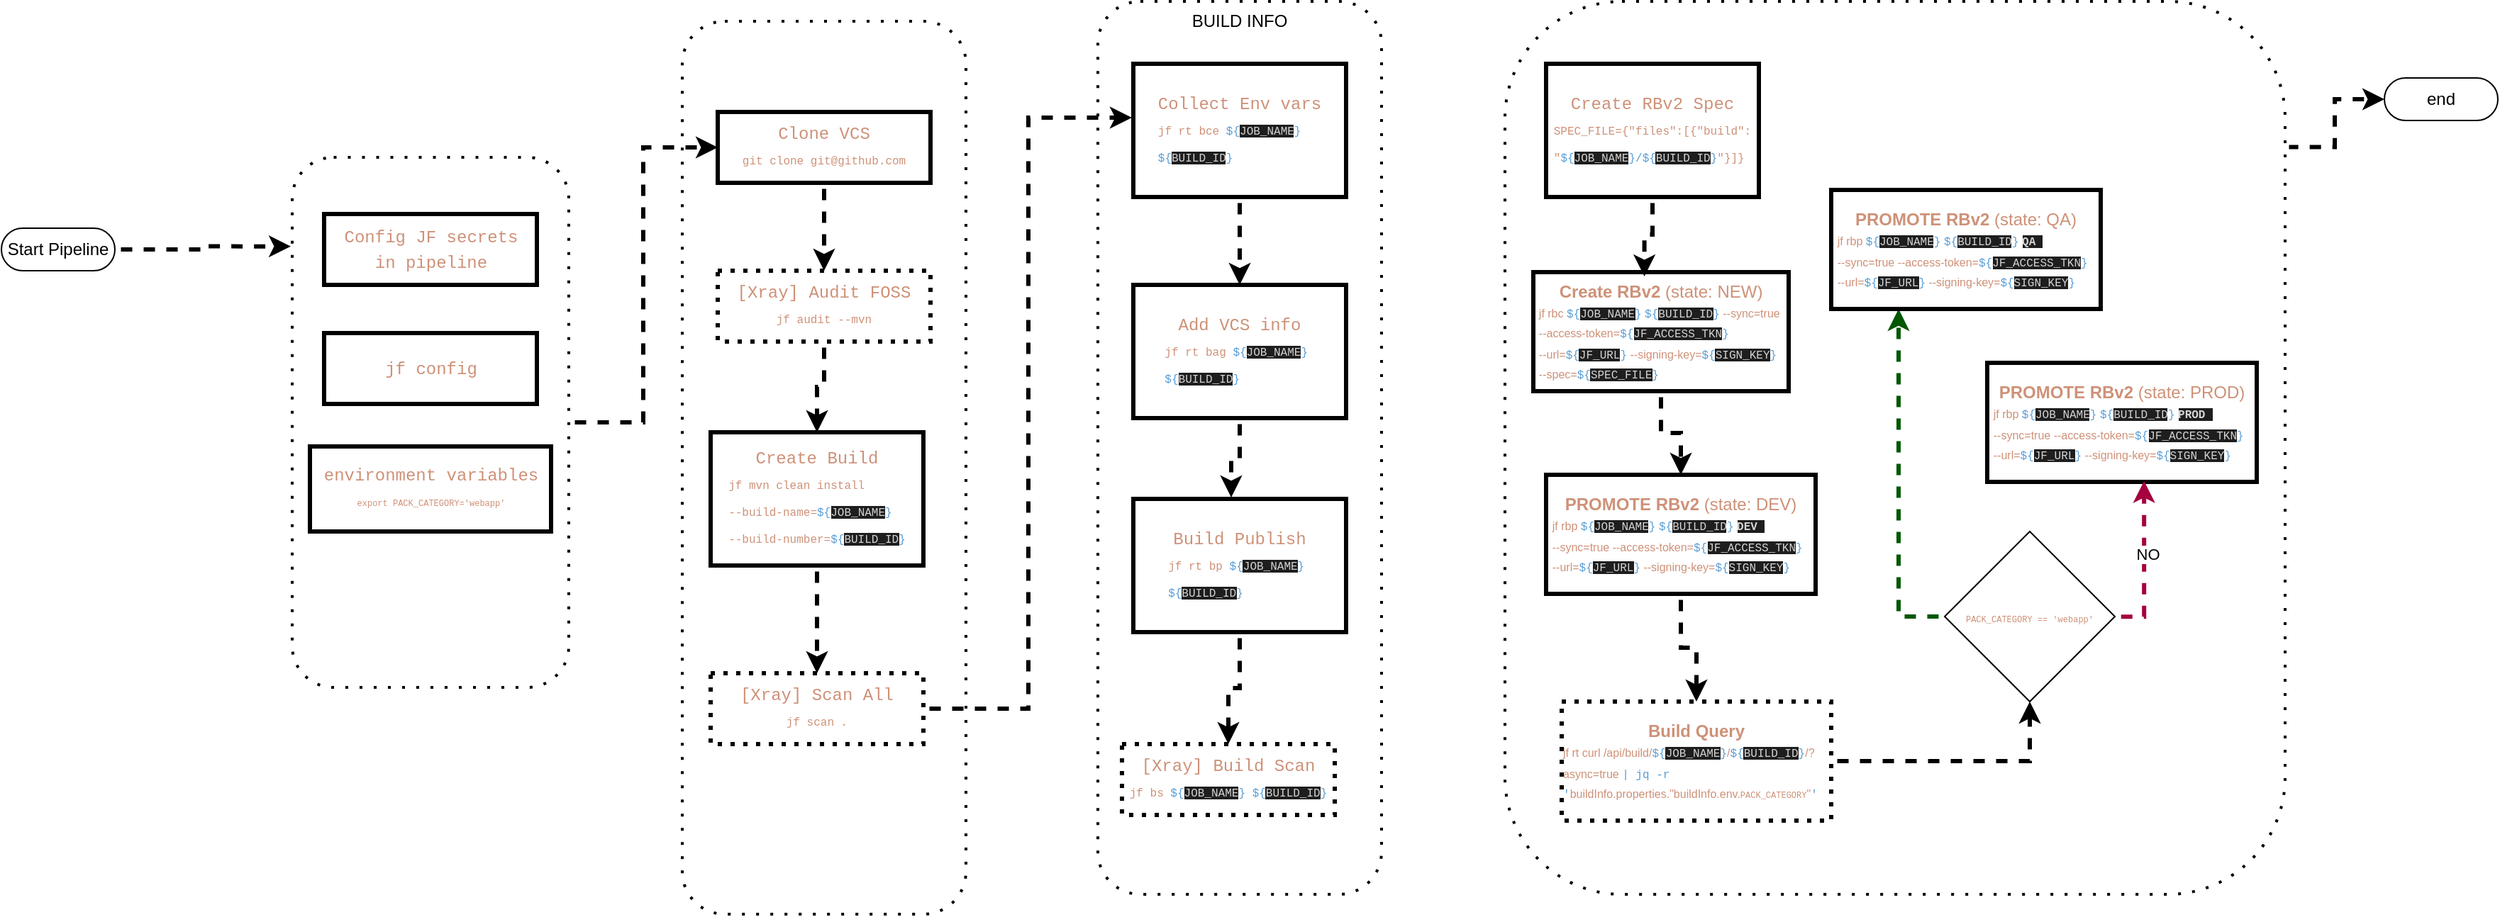 <mxfile version="24.7.8" pages="2">
  <diagram id="Pwir3cQQYKMJ72O6_Z4H" name="Java">
    <mxGraphModel dx="2443" dy="866" grid="1" gridSize="10" guides="1" tooltips="1" connect="1" arrows="1" fold="1" page="1" pageScale="1" pageWidth="850" pageHeight="1100" math="0" shadow="0">
      <root>
        <mxCell id="0" />
        <mxCell id="1" parent="0" />
        <mxCell id="Gz-oRlv-pYvS6Wq2YTIi-8" value="RELEASE BUNDLE v2" style="rounded=1;whiteSpace=wrap;html=1;verticalAlign=top;strokeWidth=2;dashed=1;dashPattern=1 4;fillColor=none;fontColor=#ffffff;strokeColor=default;" parent="1" vertex="1">
          <mxGeometry x="740" y="36" width="550" height="630" as="geometry" />
        </mxCell>
        <mxCell id="bV7citqwVfXgSw5iVeqg-18" style="edgeStyle=orthogonalEdgeStyle;rounded=0;orthogonalLoop=1;jettySize=auto;html=1;entryX=0;entryY=0.5;entryDx=0;entryDy=0;strokeWidth=3;flowAnimation=1;" edge="1" parent="1" source="bV7citqwVfXgSw5iVeqg-5" target="bV7citqwVfXgSw5iVeqg-10">
          <mxGeometry relative="1" as="geometry" />
        </mxCell>
        <mxCell id="bV7citqwVfXgSw5iVeqg-5" value="Pre-Steps" style="rounded=1;whiteSpace=wrap;html=1;verticalAlign=top;strokeWidth=2;dashed=1;dashPattern=1 4;fillColor=none;fontColor=#ffffff;strokeColor=default;" vertex="1" parent="1">
          <mxGeometry x="-115" y="146" width="195" height="374" as="geometry" />
        </mxCell>
        <mxCell id="m4_6NsgPn-UCfy7wOgqw-1" value="PACKAGE" style="rounded=1;whiteSpace=wrap;html=1;verticalAlign=top;strokeWidth=2;dashed=1;dashPattern=1 4;fillColor=none;fontColor=#ffffff;strokeColor=default;" parent="1" vertex="1">
          <mxGeometry x="160" y="50" width="200" height="630" as="geometry" />
        </mxCell>
        <mxCell id="nPkTSzu8djMAMbbeOqSO-1" value="BUILD INFO" style="rounded=1;whiteSpace=wrap;html=1;verticalAlign=top;strokeWidth=2;dashed=1;dashPattern=1 4;" parent="1" vertex="1">
          <mxGeometry x="453" y="36" width="200" height="630" as="geometry" />
        </mxCell>
        <mxCell id="m4_6NsgPn-UCfy7wOgqw-3" value="Start Pipeline" style="html=1;dashed=0;whiteSpace=wrap;shape=mxgraph.dfd.start" parent="1" vertex="1">
          <mxGeometry x="-320" y="196" width="80" height="30" as="geometry" />
        </mxCell>
        <mxCell id="bV7citqwVfXgSw5iVeqg-33" style="edgeStyle=orthogonalEdgeStyle;rounded=0;orthogonalLoop=1;jettySize=auto;html=1;strokeWidth=3;flowAnimation=1;" edge="1" parent="1" source="Gz-oRlv-pYvS6Wq2YTIi-1" target="bV7citqwVfXgSw5iVeqg-29">
          <mxGeometry relative="1" as="geometry" />
        </mxCell>
        <mxCell id="Gz-oRlv-pYvS6Wq2YTIi-1" value="&lt;font color=&quot;#ce9178&quot;&gt;Create RBv2 &lt;span style=&quot;font-weight: normal;&quot;&gt;(state: NEW)&lt;/span&gt;&lt;/font&gt;&lt;div style=&quot;text-align: left;&quot;&gt;&lt;span style=&quot;font-size: 8px; font-weight: 400;&quot;&gt;&lt;font color=&quot;#ce9178&quot;&gt;jf rbc&amp;nbsp;&lt;/font&gt;&lt;/span&gt;&lt;span style=&quot;background-color: initial; font-family: Menlo, Monaco, &amp;quot;Courier New&amp;quot;, monospace; font-weight: 400; white-space: pre; font-size: 8px; color: rgb(86, 156, 214);&quot;&gt;${&lt;/span&gt;&lt;span style=&quot;font-family: Menlo, Monaco, &amp;quot;Courier New&amp;quot;, monospace; font-weight: 400; white-space: pre; font-size: 8px; background-color: rgb(30, 30, 30); color: rgb(212, 212, 212);&quot;&gt;JOB_NAME&lt;/span&gt;&lt;span style=&quot;background-color: initial; font-family: Menlo, Monaco, &amp;quot;Courier New&amp;quot;, monospace; font-weight: 400; white-space: pre; font-size: 8px; color: rgb(86, 156, 214);&quot;&gt;}&lt;/span&gt;&lt;span style=&quot;background-color: initial; font-size: 8px; font-weight: 400;&quot;&gt;&lt;font color=&quot;#ce9178&quot;&gt;&amp;nbsp;&lt;/font&gt;&lt;/span&gt;&lt;span style=&quot;background-color: initial; font-family: Menlo, Monaco, &amp;quot;Courier New&amp;quot;, monospace; font-weight: 400; white-space: pre; font-size: 8px; color: rgb(86, 156, 214);&quot;&gt;${&lt;/span&gt;&lt;span style=&quot;font-family: Menlo, Monaco, &amp;quot;Courier New&amp;quot;, monospace; font-weight: 400; white-space: pre; font-size: 8px; background-color: rgb(30, 30, 30);&quot;&gt;&lt;font color=&quot;#d4d4d4&quot;&gt;BUILD_ID&lt;/font&gt;&lt;/span&gt;&lt;span style=&quot;background-color: initial; font-family: Menlo, Monaco, &amp;quot;Courier New&amp;quot;, monospace; font-weight: 400; white-space: pre; font-size: 8px; color: rgb(86, 156, 214);&quot;&gt;}&lt;/span&gt;&lt;span style=&quot;background-color: initial; font-size: 8px; font-weight: 400;&quot;&gt;&lt;font color=&quot;#ce9178&quot;&gt;&amp;nbsp;&lt;/font&gt;&lt;/span&gt;&lt;span style=&quot;background-color: initial; color: rgb(206, 145, 120); font-size: 8px; font-weight: 400;&quot;&gt;--sync=true&amp;nbsp;&lt;/span&gt;&lt;/div&gt;&lt;div style=&quot;text-align: left;&quot;&gt;&lt;span style=&quot;font-size: 8px; font-weight: 400;&quot;&gt;&lt;font color=&quot;#ce9178&quot;&gt;--access-token=&lt;/font&gt;&lt;/span&gt;&lt;span style=&quot;background-color: initial; font-family: Menlo, Monaco, &amp;quot;Courier New&amp;quot;, monospace; font-weight: 400; white-space: pre; font-size: 8px; color: rgb(86, 156, 214);&quot;&gt;${&lt;/span&gt;&lt;span style=&quot;font-family: Menlo, Monaco, &amp;quot;Courier New&amp;quot;, monospace; font-weight: 400; white-space: pre; font-size: 8px; background-color: rgb(30, 30, 30); color: rgb(212, 212, 212);&quot;&gt;JF_ACCESS_TKN&lt;/span&gt;&lt;span style=&quot;background-color: initial; font-family: Menlo, Monaco, &amp;quot;Courier New&amp;quot;, monospace; font-weight: 400; white-space: pre; font-size: 8px; color: rgb(86, 156, 214);&quot;&gt;} &lt;/span&gt;&lt;/div&gt;&lt;div style=&quot;text-align: left;&quot;&gt;&lt;span style=&quot;font-size: 8px; font-weight: 400;&quot;&gt;&lt;font color=&quot;#ce9178&quot;&gt;--url=&lt;/font&gt;&lt;/span&gt;&lt;span style=&quot;background-color: initial; font-family: Menlo, Monaco, &amp;quot;Courier New&amp;quot;, monospace; font-weight: 400; white-space: pre; font-size: 8px; color: rgb(86, 156, 214);&quot;&gt;${&lt;/span&gt;&lt;span style=&quot;font-family: Menlo, Monaco, &amp;quot;Courier New&amp;quot;, monospace; font-weight: 400; white-space: pre; font-size: 8px; background-color: rgb(30, 30, 30); color: rgb(212, 212, 212);&quot;&gt;JF_URL&lt;/span&gt;&lt;span style=&quot;background-color: initial; font-family: Menlo, Monaco, &amp;quot;Courier New&amp;quot;, monospace; font-weight: 400; white-space: pre; font-size: 8px; color: rgb(86, 156, 214);&quot;&gt;}&lt;/span&gt;&lt;span style=&quot;background-color: initial; font-size: 8px; font-weight: 400;&quot;&gt;&lt;font color=&quot;#ce9178&quot;&gt;&amp;nbsp;--signing-key=&lt;/font&gt;&lt;/span&gt;&lt;span style=&quot;background-color: initial; font-family: Menlo, Monaco, &amp;quot;Courier New&amp;quot;, monospace; font-weight: 400; white-space: pre; font-size: 8px; color: rgb(86, 156, 214);&quot;&gt;${&lt;/span&gt;&lt;span style=&quot;font-family: Menlo, Monaco, &amp;quot;Courier New&amp;quot;, monospace; font-weight: 400; white-space: pre; font-size: 8px; background-color: rgb(30, 30, 30);&quot;&gt;&lt;font color=&quot;#d4d4d4&quot;&gt;SIGN_KEY&lt;/font&gt;&lt;/span&gt;&lt;span style=&quot;background-color: initial; font-family: Menlo, Monaco, &amp;quot;Courier New&amp;quot;, monospace; font-weight: 400; white-space: pre; font-size: 8px; color: rgb(86, 156, 214);&quot;&gt;}&lt;/span&gt;&lt;span style=&quot;background-color: initial; color: rgb(206, 145, 120); font-size: 8px; font-weight: 400;&quot;&gt;&amp;nbsp;&lt;/span&gt;&lt;/div&gt;&lt;div style=&quot;text-align: left;&quot;&gt;&lt;span style=&quot;font-size: 8px; font-weight: 400;&quot;&gt;&lt;font color=&quot;#ce9178&quot;&gt;--spec=&lt;/font&gt;&lt;/span&gt;&lt;span style=&quot;background-color: initial; font-family: Menlo, Monaco, &amp;quot;Courier New&amp;quot;, monospace; font-weight: 400; white-space: pre; font-size: 8px; color: rgb(86, 156, 214);&quot;&gt;${&lt;/span&gt;&lt;span style=&quot;font-family: Menlo, Monaco, &amp;quot;Courier New&amp;quot;, monospace; font-weight: 400; white-space: pre; font-size: 8px; background-color: rgb(30, 30, 30);&quot;&gt;&lt;font color=&quot;#d4d4d4&quot;&gt;SPEC_FILE&lt;/font&gt;&lt;/span&gt;&lt;span style=&quot;background-color: initial; font-family: Menlo, Monaco, &amp;quot;Courier New&amp;quot;, monospace; font-weight: 400; white-space: pre; font-size: 8px; color: rgb(86, 156, 214);&quot;&gt;}&lt;/span&gt;&lt;/div&gt;" style="whiteSpace=wrap;html=1;dashed=0;fontStyle=1;strokeWidth=3;" parent="1" vertex="1">
          <mxGeometry x="760" y="227" width="180" height="84" as="geometry" />
        </mxCell>
        <mxCell id="bV7citqwVfXgSw5iVeqg-3" value="&lt;div style=&quot;color: rgb(212, 212, 212); font-family: Menlo, Monaco, &amp;quot;Courier New&amp;quot;, monospace; line-height: 18px; white-space: pre;&quot;&gt;&lt;span style=&quot;color: #ce9178;&quot;&gt;jf config&lt;/span&gt;&lt;/div&gt;" style="whiteSpace=wrap;html=1;dashed=0;strokeWidth=3;fillColor=none;labelBackgroundColor=none;" vertex="1" parent="1">
          <mxGeometry x="-92.5" y="270" width="150" height="50" as="geometry" />
        </mxCell>
        <mxCell id="bV7citqwVfXgSw5iVeqg-6" value="&lt;div style=&quot;font-family: Menlo, Monaco, &amp;quot;Courier New&amp;quot;, monospace; line-height: 18px; white-space: pre;&quot;&gt;&lt;font color=&quot;#ce9178&quot;&gt;environment variables&lt;/font&gt;&lt;/div&gt;&lt;div style=&quot;font-family: Menlo, Monaco, &amp;quot;Courier New&amp;quot;, monospace; line-height: 18px; white-space: pre;&quot;&gt;&lt;font style=&quot;font-size: 6px;&quot; color=&quot;#ce9178&quot;&gt;export PACK_CATEGORY=&#39;webapp&#39;&lt;/font&gt;&lt;/div&gt;" style="whiteSpace=wrap;html=1;dashed=0;strokeWidth=3;fillColor=none;labelBackgroundColor=none;" vertex="1" parent="1">
          <mxGeometry x="-102.5" y="350" width="170" height="60" as="geometry" />
        </mxCell>
        <mxCell id="bV7citqwVfXgSw5iVeqg-7" style="edgeStyle=orthogonalEdgeStyle;rounded=0;orthogonalLoop=1;jettySize=auto;html=1;entryX=-0.005;entryY=0.168;entryDx=0;entryDy=0;entryPerimeter=0;strokeWidth=3;flowAnimation=1;" edge="1" parent="1" source="m4_6NsgPn-UCfy7wOgqw-3" target="bV7citqwVfXgSw5iVeqg-5">
          <mxGeometry relative="1" as="geometry" />
        </mxCell>
        <mxCell id="bV7citqwVfXgSw5iVeqg-13" style="edgeStyle=orthogonalEdgeStyle;rounded=0;orthogonalLoop=1;jettySize=auto;html=1;entryX=0.5;entryY=0;entryDx=0;entryDy=0;strokeWidth=3;flowAnimation=1;" edge="1" parent="1" source="bV7citqwVfXgSw5iVeqg-10" target="bV7citqwVfXgSw5iVeqg-12">
          <mxGeometry relative="1" as="geometry" />
        </mxCell>
        <mxCell id="bV7citqwVfXgSw5iVeqg-10" value="&lt;div style=&quot;font-family: Menlo, Monaco, &amp;quot;Courier New&amp;quot;, monospace; line-height: 18px; white-space: pre;&quot;&gt;&lt;font color=&quot;#ce9178&quot;&gt;Clone VCS&lt;/font&gt;&lt;/div&gt;&lt;div style=&quot;font-family: Menlo, Monaco, &amp;quot;Courier New&amp;quot;, monospace; line-height: 18px; white-space: pre;&quot;&gt;&lt;font style=&quot;font-size: 8px;&quot; color=&quot;#ce9178&quot;&gt;git clone git@github.com&lt;/font&gt;&lt;/div&gt;" style="whiteSpace=wrap;html=1;dashed=0;strokeWidth=3;fillColor=none;labelBackgroundColor=none;" vertex="1" parent="1">
          <mxGeometry x="185" y="114" width="150" height="50" as="geometry" />
        </mxCell>
        <mxCell id="bV7citqwVfXgSw5iVeqg-11" value="&lt;div style=&quot;font-family: Menlo, Monaco, &amp;quot;Courier New&amp;quot;, monospace; line-height: 18px; white-space: pre;&quot;&gt;&lt;font color=&quot;#ce9178&quot;&gt;Config JF secrets&lt;/font&gt;&lt;/div&gt;&lt;div style=&quot;font-family: Menlo, Monaco, &amp;quot;Courier New&amp;quot;, monospace; line-height: 18px; white-space: pre;&quot;&gt;&lt;font color=&quot;#ce9178&quot;&gt;in pipeline&lt;/font&gt;&lt;/div&gt;" style="whiteSpace=wrap;html=1;dashed=0;strokeWidth=3;fillColor=none;labelBackgroundColor=none;" vertex="1" parent="1">
          <mxGeometry x="-92.5" y="186" width="150" height="50" as="geometry" />
        </mxCell>
        <mxCell id="bV7citqwVfXgSw5iVeqg-15" style="edgeStyle=orthogonalEdgeStyle;rounded=0;orthogonalLoop=1;jettySize=auto;html=1;entryX=0.5;entryY=0;entryDx=0;entryDy=0;strokeWidth=3;flowAnimation=1;" edge="1" parent="1" source="bV7citqwVfXgSw5iVeqg-12" target="bV7citqwVfXgSw5iVeqg-14">
          <mxGeometry relative="1" as="geometry" />
        </mxCell>
        <mxCell id="bV7citqwVfXgSw5iVeqg-12" value="&lt;div style=&quot;font-family: Menlo, Monaco, &amp;quot;Courier New&amp;quot;, monospace; line-height: 18px; white-space: pre;&quot;&gt;&lt;font color=&quot;#ce9178&quot;&gt;[Xray] Audit FOSS&lt;/font&gt;&lt;/div&gt;&lt;div style=&quot;font-family: Menlo, Monaco, &amp;quot;Courier New&amp;quot;, monospace; line-height: 18px; white-space: pre;&quot;&gt;&lt;font color=&quot;#ce9178&quot;&gt;&lt;span style=&quot;font-size: 8px;&quot;&gt;jf audit --mvn&lt;/span&gt;&lt;/font&gt;&lt;/div&gt;" style="whiteSpace=wrap;html=1;dashed=1;strokeWidth=3;fillColor=none;labelBackgroundColor=none;dashPattern=1 2;" vertex="1" parent="1">
          <mxGeometry x="185" y="226" width="150" height="50" as="geometry" />
        </mxCell>
        <mxCell id="bV7citqwVfXgSw5iVeqg-17" style="edgeStyle=orthogonalEdgeStyle;rounded=0;orthogonalLoop=1;jettySize=auto;html=1;entryX=0.5;entryY=0;entryDx=0;entryDy=0;strokeWidth=3;flowAnimation=1;" edge="1" parent="1" source="bV7citqwVfXgSw5iVeqg-14" target="bV7citqwVfXgSw5iVeqg-16">
          <mxGeometry relative="1" as="geometry" />
        </mxCell>
        <mxCell id="bV7citqwVfXgSw5iVeqg-14" value="&lt;div style=&quot;font-family: Menlo, Monaco, &amp;quot;Courier New&amp;quot;, monospace; line-height: 18px; white-space: pre;&quot;&gt;&lt;font color=&quot;#ce9178&quot;&gt;Create Build&lt;/font&gt;&lt;/div&gt;&lt;div style=&quot;text-align: left; font-family: Menlo, Monaco, &amp;quot;Courier New&amp;quot;, monospace; line-height: 18px; white-space: pre;&quot;&gt;&lt;font style=&quot;font-size: 8px;&quot;&gt;&lt;span style=&quot;color: rgb(206, 145, 120);&quot;&gt;jf mvn clean install &lt;/span&gt;&lt;/font&gt;&lt;/div&gt;&lt;div style=&quot;text-align: left; font-family: Menlo, Monaco, &amp;quot;Courier New&amp;quot;, monospace; line-height: 18px; white-space: pre;&quot;&gt;&lt;font style=&quot;font-size: 8px;&quot;&gt;&lt;span style=&quot;color: rgb(206, 145, 120);&quot;&gt;--build-name=&lt;/span&gt;&lt;span style=&quot;color: rgb(86, 156, 214);&quot;&gt;${&lt;/span&gt;&lt;span style=&quot;background-color: rgb(30, 30, 30); color: rgb(212, 212, 212);&quot;&gt;JOB_NAME&lt;/span&gt;&lt;span style=&quot;color: rgb(86, 156, 214);&quot;&gt;}&lt;/span&gt;&lt;span style=&quot;color: rgb(206, 145, 120);&quot;&gt; &lt;/span&gt;&lt;/font&gt;&lt;/div&gt;&lt;div style=&quot;text-align: left; font-family: Menlo, Monaco, &amp;quot;Courier New&amp;quot;, monospace; line-height: 18px; white-space: pre;&quot;&gt;&lt;font style=&quot;font-size: 8px;&quot;&gt;&lt;span style=&quot;color: rgb(206, 145, 120);&quot;&gt;--build-number=&lt;/span&gt;&lt;span style=&quot;color: rgb(86, 156, 214);&quot;&gt;${&lt;/span&gt;&lt;span style=&quot;background-color: rgb(30, 30, 30); color: rgb(212, 212, 212);&quot;&gt;BUILD_ID&lt;/span&gt;&lt;span style=&quot;color: rgb(86, 156, 214);&quot;&gt;}&lt;/span&gt;&lt;/font&gt;&lt;/div&gt;" style="whiteSpace=wrap;html=1;dashed=0;strokeWidth=3;fillColor=none;labelBackgroundColor=none;" vertex="1" parent="1">
          <mxGeometry x="180" y="340" width="150" height="94" as="geometry" />
        </mxCell>
        <mxCell id="bV7citqwVfXgSw5iVeqg-16" value="&lt;div style=&quot;font-family: Menlo, Monaco, &amp;quot;Courier New&amp;quot;, monospace; line-height: 18px; white-space: pre;&quot;&gt;&lt;font color=&quot;#ce9178&quot;&gt;[Xray] Scan All&lt;/font&gt;&lt;/div&gt;&lt;div style=&quot;font-family: Menlo, Monaco, &amp;quot;Courier New&amp;quot;, monospace; line-height: 18px; white-space: pre;&quot;&gt;&lt;font color=&quot;#ce9178&quot;&gt;&lt;span style=&quot;font-size: 8px;&quot;&gt;jf scan .&lt;/span&gt;&lt;/font&gt;&lt;/div&gt;" style="whiteSpace=wrap;html=1;dashed=1;strokeWidth=3;fillColor=none;labelBackgroundColor=none;dashPattern=1 2;" vertex="1" parent="1">
          <mxGeometry x="180" y="510" width="150" height="50" as="geometry" />
        </mxCell>
        <mxCell id="bV7citqwVfXgSw5iVeqg-24" style="edgeStyle=orthogonalEdgeStyle;rounded=0;orthogonalLoop=1;jettySize=auto;html=1;entryX=0.5;entryY=0;entryDx=0;entryDy=0;strokeWidth=3;flowAnimation=1;" edge="1" parent="1" source="bV7citqwVfXgSw5iVeqg-19" target="bV7citqwVfXgSw5iVeqg-20">
          <mxGeometry relative="1" as="geometry" />
        </mxCell>
        <mxCell id="bV7citqwVfXgSw5iVeqg-19" value="&lt;div style=&quot;font-family: Menlo, Monaco, &amp;quot;Courier New&amp;quot;, monospace; line-height: 18px; white-space: pre;&quot;&gt;&lt;font color=&quot;#ce9178&quot;&gt;Collect Env vars&lt;/font&gt;&lt;/div&gt;&lt;div style=&quot;text-align: left; font-family: Menlo, Monaco, &amp;quot;Courier New&amp;quot;, monospace; line-height: 18px; white-space: pre;&quot;&gt;&lt;font style=&quot;font-size: 8px;&quot;&gt;&lt;span style=&quot;color: rgb(206, 145, 120);&quot;&gt;jf rt bce &lt;/span&gt;&lt;/font&gt;&lt;span style=&quot;font-size: 8px; background-color: initial; color: rgb(86, 156, 214);&quot;&gt;${&lt;/span&gt;&lt;span style=&quot;font-size: 8px; background-color: rgb(30, 30, 30); color: rgb(212, 212, 212);&quot;&gt;JOB_NAME&lt;/span&gt;&lt;span style=&quot;font-size: 8px; background-color: initial; color: rgb(86, 156, 214);&quot;&gt;}&lt;/span&gt;&lt;span style=&quot;font-size: 8px; background-color: initial; color: rgb(206, 145, 120);&quot;&gt; &lt;/span&gt;&lt;/div&gt;&lt;div style=&quot;text-align: left; font-family: Menlo, Monaco, &amp;quot;Courier New&amp;quot;, monospace; line-height: 18px; white-space: pre;&quot;&gt;&lt;font style=&quot;font-size: 8px;&quot;&gt;&lt;span style=&quot;color: rgb(86, 156, 214);&quot;&gt;${&lt;/span&gt;&lt;span style=&quot;background-color: rgb(30, 30, 30); color: rgb(212, 212, 212);&quot;&gt;BUILD_ID&lt;/span&gt;&lt;span style=&quot;color: rgb(86, 156, 214);&quot;&gt;}&lt;/span&gt;&lt;/font&gt;&lt;/div&gt;" style="whiteSpace=wrap;html=1;dashed=0;strokeWidth=3;fillColor=none;labelBackgroundColor=none;" vertex="1" parent="1">
          <mxGeometry x="478" y="80" width="150" height="94" as="geometry" />
        </mxCell>
        <mxCell id="bV7citqwVfXgSw5iVeqg-20" value="&lt;div style=&quot;font-family: Menlo, Monaco, &amp;quot;Courier New&amp;quot;, monospace; line-height: 18px; white-space: pre;&quot;&gt;&lt;font color=&quot;#ce9178&quot;&gt;Add VCS info&lt;/font&gt;&lt;/div&gt;&lt;div style=&quot;text-align: left; font-family: Menlo, Monaco, &amp;quot;Courier New&amp;quot;, monospace; line-height: 18px; white-space: pre;&quot;&gt;&lt;font style=&quot;font-size: 8px;&quot;&gt;&lt;span style=&quot;color: rgb(206, 145, 120);&quot;&gt;jf rt bag &lt;/span&gt;&lt;/font&gt;&lt;span style=&quot;font-size: 8px; background-color: initial; color: rgb(86, 156, 214);&quot;&gt;${&lt;/span&gt;&lt;span style=&quot;font-size: 8px; background-color: rgb(30, 30, 30); color: rgb(212, 212, 212);&quot;&gt;JOB_NAME&lt;/span&gt;&lt;span style=&quot;font-size: 8px; background-color: initial; color: rgb(86, 156, 214);&quot;&gt;}&lt;/span&gt;&lt;span style=&quot;font-size: 8px; background-color: initial; color: rgb(206, 145, 120);&quot;&gt; &lt;/span&gt;&lt;/div&gt;&lt;div style=&quot;text-align: left; font-family: Menlo, Monaco, &amp;quot;Courier New&amp;quot;, monospace; line-height: 18px; white-space: pre;&quot;&gt;&lt;font style=&quot;font-size: 8px;&quot;&gt;&lt;span style=&quot;color: rgb(86, 156, 214);&quot;&gt;${&lt;/span&gt;&lt;span style=&quot;background-color: rgb(30, 30, 30); color: rgb(212, 212, 212);&quot;&gt;BUILD_ID&lt;/span&gt;&lt;span style=&quot;color: rgb(86, 156, 214);&quot;&gt;}&lt;/span&gt;&lt;/font&gt;&lt;/div&gt;" style="whiteSpace=wrap;html=1;dashed=0;strokeWidth=3;fillColor=none;labelBackgroundColor=none;" vertex="1" parent="1">
          <mxGeometry x="478" y="236" width="150" height="94" as="geometry" />
        </mxCell>
        <mxCell id="bV7citqwVfXgSw5iVeqg-26" style="edgeStyle=orthogonalEdgeStyle;rounded=0;orthogonalLoop=1;jettySize=auto;html=1;entryX=0.5;entryY=0;entryDx=0;entryDy=0;strokeWidth=3;flowAnimation=1;" edge="1" parent="1" source="bV7citqwVfXgSw5iVeqg-21" target="bV7citqwVfXgSw5iVeqg-22">
          <mxGeometry relative="1" as="geometry" />
        </mxCell>
        <mxCell id="bV7citqwVfXgSw5iVeqg-21" value="&lt;div style=&quot;font-family: Menlo, Monaco, &amp;quot;Courier New&amp;quot;, monospace; line-height: 18px; white-space: pre;&quot;&gt;&lt;font color=&quot;#ce9178&quot;&gt;Build Publish&lt;/font&gt;&lt;/div&gt;&lt;div style=&quot;text-align: left; font-family: Menlo, Monaco, &amp;quot;Courier New&amp;quot;, monospace; line-height: 18px; white-space: pre;&quot;&gt;&lt;font style=&quot;font-size: 8px;&quot;&gt;&lt;span style=&quot;color: rgb(206, 145, 120);&quot;&gt;jf rt bp &lt;/span&gt;&lt;/font&gt;&lt;span style=&quot;font-size: 8px; background-color: initial; color: rgb(86, 156, 214);&quot;&gt;${&lt;/span&gt;&lt;span style=&quot;font-size: 8px; background-color: rgb(30, 30, 30); color: rgb(212, 212, 212);&quot;&gt;JOB_NAME&lt;/span&gt;&lt;span style=&quot;font-size: 8px; background-color: initial; color: rgb(86, 156, 214);&quot;&gt;}&lt;/span&gt;&lt;span style=&quot;font-size: 8px; background-color: initial;&quot;&gt;&lt;font color=&quot;#ce9178&quot;&gt; &lt;/font&gt;&lt;/span&gt;&lt;/div&gt;&lt;div style=&quot;text-align: left; font-family: Menlo, Monaco, &amp;quot;Courier New&amp;quot;, monospace; line-height: 18px; white-space: pre;&quot;&gt;&lt;span style=&quot;font-size: 8px; background-color: initial; color: rgb(86, 156, 214);&quot;&gt;${&lt;/span&gt;&lt;span style=&quot;font-size: 8px; background-color: rgb(30, 30, 30); color: rgb(212, 212, 212);&quot;&gt;BUILD_ID&lt;/span&gt;&lt;span style=&quot;font-size: 8px; background-color: initial; color: rgb(86, 156, 214);&quot;&gt;}&lt;/span&gt;&lt;/div&gt;" style="whiteSpace=wrap;html=1;dashed=0;strokeWidth=3;fillColor=none;labelBackgroundColor=none;" vertex="1" parent="1">
          <mxGeometry x="478" y="387" width="150" height="94" as="geometry" />
        </mxCell>
        <mxCell id="bV7citqwVfXgSw5iVeqg-22" value="&lt;div style=&quot;font-family: Menlo, Monaco, &amp;quot;Courier New&amp;quot;, monospace; line-height: 18px; white-space: pre;&quot;&gt;&lt;font color=&quot;#ce9178&quot;&gt;[Xray] Build Scan&lt;/font&gt;&lt;/div&gt;&lt;div style=&quot;font-family: Menlo, Monaco, &amp;quot;Courier New&amp;quot;, monospace; line-height: 18px; white-space: pre;&quot;&gt;&lt;div style=&quot;text-align: left; line-height: 18px;&quot;&gt;&lt;font style=&quot;font-size: 8px;&quot;&gt;&lt;span style=&quot;color: rgb(206, 145, 120);&quot;&gt;jf bs &lt;/span&gt;&lt;/font&gt;&lt;span style=&quot;font-size: 8px; background-color: initial; color: rgb(86, 156, 214);&quot;&gt;${&lt;/span&gt;&lt;span style=&quot;font-size: 8px; background-color: rgb(30, 30, 30); color: rgb(212, 212, 212);&quot;&gt;JOB_NAME&lt;/span&gt;&lt;span style=&quot;font-size: 8px; background-color: initial; color: rgb(86, 156, 214);&quot;&gt;}&lt;/span&gt;&lt;span style=&quot;font-size: 8px; background-color: initial;&quot;&gt;&lt;font color=&quot;#ce9178&quot;&gt; &lt;/font&gt;&lt;/span&gt;&lt;span style=&quot;font-size: 8px; background-color: initial; color: rgb(86, 156, 214);&quot;&gt;${&lt;/span&gt;&lt;span style=&quot;font-size: 8px; background-color: rgb(30, 30, 30); color: rgb(212, 212, 212);&quot;&gt;BUILD_ID&lt;/span&gt;&lt;span style=&quot;font-size: 8px; background-color: initial; color: rgb(86, 156, 214);&quot;&gt;}&lt;/span&gt;&lt;/div&gt;&lt;/div&gt;" style="whiteSpace=wrap;html=1;dashed=1;strokeWidth=3;fillColor=none;labelBackgroundColor=none;dashPattern=1 2;" vertex="1" parent="1">
          <mxGeometry x="470" y="560" width="150" height="50" as="geometry" />
        </mxCell>
        <mxCell id="bV7citqwVfXgSw5iVeqg-23" style="edgeStyle=orthogonalEdgeStyle;rounded=0;orthogonalLoop=1;jettySize=auto;html=1;entryX=-0.007;entryY=0.404;entryDx=0;entryDy=0;entryPerimeter=0;strokeWidth=3;flowAnimation=1;" edge="1" parent="1" source="bV7citqwVfXgSw5iVeqg-16" target="bV7citqwVfXgSw5iVeqg-19">
          <mxGeometry relative="1" as="geometry" />
        </mxCell>
        <mxCell id="bV7citqwVfXgSw5iVeqg-25" style="edgeStyle=orthogonalEdgeStyle;rounded=0;orthogonalLoop=1;jettySize=auto;html=1;entryX=0.46;entryY=-0.011;entryDx=0;entryDy=0;entryPerimeter=0;strokeWidth=3;flowAnimation=1;" edge="1" parent="1" source="bV7citqwVfXgSw5iVeqg-20" target="bV7citqwVfXgSw5iVeqg-21">
          <mxGeometry relative="1" as="geometry" />
        </mxCell>
        <mxCell id="bV7citqwVfXgSw5iVeqg-27" value="&lt;div style=&quot;font-family: Menlo, Monaco, &amp;quot;Courier New&amp;quot;, monospace; line-height: 18px; white-space: pre;&quot;&gt;&lt;font color=&quot;#ce9178&quot;&gt;Create RBv2 Spec&lt;/font&gt;&lt;/div&gt;&lt;div style=&quot;text-align: left; font-family: Menlo, Monaco, &amp;quot;Courier New&amp;quot;, monospace; line-height: 18px; white-space: pre;&quot;&gt;&lt;font style=&quot;font-size: 8px;&quot;&gt;&lt;span style=&quot;color: rgb(206, 145, 120);&quot;&gt;SPEC_FILE={&quot;files&quot;:[{&quot;build&quot;:&lt;/span&gt;&lt;/font&gt;&lt;/div&gt;&lt;div style=&quot;text-align: left; font-family: Menlo, Monaco, &amp;quot;Courier New&amp;quot;, monospace; line-height: 18px; white-space: pre;&quot;&gt;&lt;font style=&quot;font-size: 8px;&quot;&gt;&lt;span style=&quot;color: rgb(206, 145, 120);&quot;&gt;&quot;&lt;/span&gt;&lt;/font&gt;&lt;span style=&quot;background-color: initial; font-size: 8px; color: rgb(86, 156, 214);&quot;&gt;${&lt;/span&gt;&lt;span style=&quot;font-size: 8px; background-color: rgb(30, 30, 30); color: rgb(212, 212, 212);&quot;&gt;JOB_NAME&lt;/span&gt;&lt;span style=&quot;background-color: initial; font-size: 8px; color: rgb(86, 156, 214);&quot;&gt;}/&lt;/span&gt;&lt;span style=&quot;background-color: initial; font-size: 8px; color: rgb(86, 156, 214);&quot;&gt;${&lt;/span&gt;&lt;span style=&quot;font-size: 8px; background-color: rgb(30, 30, 30); color: rgb(212, 212, 212);&quot;&gt;BUILD_ID&lt;/span&gt;&lt;span style=&quot;background-color: initial; font-size: 8px; color: rgb(86, 156, 214);&quot;&gt;}&lt;/span&gt;&lt;font style=&quot;background-color: initial; font-size: 8px;&quot;&gt;&lt;span style=&quot;color: rgb(206, 145, 120);&quot;&gt;&quot;}]}&lt;/span&gt;&lt;/font&gt;&lt;/div&gt;" style="whiteSpace=wrap;html=1;dashed=0;strokeWidth=3;fillColor=none;labelBackgroundColor=none;" vertex="1" parent="1">
          <mxGeometry x="769" y="80" width="150" height="94" as="geometry" />
        </mxCell>
        <mxCell id="bV7citqwVfXgSw5iVeqg-34" style="edgeStyle=orthogonalEdgeStyle;rounded=0;orthogonalLoop=1;jettySize=auto;html=1;flowAnimation=1;strokeWidth=3;" edge="1" parent="1" source="bV7citqwVfXgSw5iVeqg-29" target="bV7citqwVfXgSw5iVeqg-31">
          <mxGeometry relative="1" as="geometry" />
        </mxCell>
        <mxCell id="bV7citqwVfXgSw5iVeqg-29" value="&lt;font color=&quot;#ce9178&quot;&gt;PROMOTE RBv2 &lt;span style=&quot;font-weight: normal;&quot;&gt;(state: DEV)&lt;/span&gt;&lt;/font&gt;&lt;div style=&quot;text-align: left;&quot;&gt;&lt;span style=&quot;font-size: 8px; font-weight: 400;&quot;&gt;&lt;font color=&quot;#ce9178&quot;&gt;jf rbp&amp;nbsp;&lt;/font&gt;&lt;/span&gt;&lt;span style=&quot;background-color: initial; font-family: Menlo, Monaco, &amp;quot;Courier New&amp;quot;, monospace; font-weight: 400; white-space: pre; font-size: 8px; color: rgb(86, 156, 214);&quot;&gt;${&lt;/span&gt;&lt;span style=&quot;font-family: Menlo, Monaco, &amp;quot;Courier New&amp;quot;, monospace; font-weight: 400; white-space: pre; font-size: 8px; background-color: rgb(30, 30, 30); color: rgb(212, 212, 212);&quot;&gt;JOB_NAME&lt;/span&gt;&lt;span style=&quot;background-color: initial; font-family: Menlo, Monaco, &amp;quot;Courier New&amp;quot;, monospace; font-weight: 400; white-space: pre; font-size: 8px; color: rgb(86, 156, 214);&quot;&gt;}&lt;/span&gt;&lt;span style=&quot;background-color: initial; font-size: 8px; font-weight: 400;&quot;&gt;&lt;font color=&quot;#ce9178&quot;&gt;&amp;nbsp;&lt;/font&gt;&lt;/span&gt;&lt;span style=&quot;background-color: initial; font-family: Menlo, Monaco, &amp;quot;Courier New&amp;quot;, monospace; font-weight: 400; white-space: pre; font-size: 8px; color: rgb(86, 156, 214);&quot;&gt;${&lt;/span&gt;&lt;span style=&quot;font-family: Menlo, Monaco, &amp;quot;Courier New&amp;quot;, monospace; font-weight: 400; white-space: pre; font-size: 8px; background-color: rgb(30, 30, 30);&quot;&gt;&lt;font color=&quot;#d4d4d4&quot;&gt;BUILD_ID&lt;/font&gt;&lt;/span&gt;&lt;span style=&quot;background-color: initial; font-family: Menlo, Monaco, &amp;quot;Courier New&amp;quot;, monospace; font-weight: 400; white-space: pre; font-size: 8px; color: rgb(86, 156, 214);&quot;&gt;}&lt;/span&gt;&lt;span style=&quot;background-color: initial; font-size: 8px; font-weight: 400;&quot;&gt;&lt;font color=&quot;#ce9178&quot;&gt;&amp;nbsp;&lt;/font&gt;&lt;/span&gt;&lt;span style=&quot;background-color: rgb(30, 30, 30); color: rgb(212, 212, 212); font-family: Menlo, Monaco, &amp;quot;Courier New&amp;quot;, monospace; font-size: 8px; white-space: pre;&quot;&gt;DEV&lt;/span&gt;&lt;span style=&quot;background-color: rgb(30, 30, 30); color: rgb(212, 212, 212); font-family: Menlo, Monaco, &amp;quot;Courier New&amp;quot;, monospace; font-size: 8px; font-weight: 400; white-space: pre;&quot;&gt; &lt;/span&gt;&lt;/div&gt;&lt;div style=&quot;text-align: left;&quot;&gt;&lt;span style=&quot;background-color: initial; color: rgb(206, 145, 120); font-size: 8px; font-weight: 400;&quot;&gt;--sync=true&amp;nbsp;&lt;/span&gt;&lt;span style=&quot;background-color: initial; font-size: 8px; font-weight: 400;&quot;&gt;&lt;font color=&quot;#ce9178&quot;&gt;--access-token=&lt;/font&gt;&lt;/span&gt;&lt;span style=&quot;background-color: initial; font-family: Menlo, Monaco, &amp;quot;Courier New&amp;quot;, monospace; font-weight: 400; white-space: pre; font-size: 8px; color: rgb(86, 156, 214);&quot;&gt;${&lt;/span&gt;&lt;span style=&quot;font-family: Menlo, Monaco, &amp;quot;Courier New&amp;quot;, monospace; font-weight: 400; white-space: pre; font-size: 8px; background-color: rgb(30, 30, 30); color: rgb(212, 212, 212);&quot;&gt;JF_ACCESS_TKN&lt;/span&gt;&lt;span style=&quot;background-color: initial; font-family: Menlo, Monaco, &amp;quot;Courier New&amp;quot;, monospace; font-weight: 400; white-space: pre; font-size: 8px; color: rgb(86, 156, 214);&quot;&gt;} &lt;/span&gt;&lt;/div&gt;&lt;div style=&quot;text-align: left;&quot;&gt;&lt;span style=&quot;font-size: 8px; font-weight: 400;&quot;&gt;&lt;font color=&quot;#ce9178&quot;&gt;--url=&lt;/font&gt;&lt;/span&gt;&lt;span style=&quot;background-color: initial; font-family: Menlo, Monaco, &amp;quot;Courier New&amp;quot;, monospace; font-weight: 400; white-space: pre; font-size: 8px; color: rgb(86, 156, 214);&quot;&gt;${&lt;/span&gt;&lt;span style=&quot;font-family: Menlo, Monaco, &amp;quot;Courier New&amp;quot;, monospace; font-weight: 400; white-space: pre; font-size: 8px; background-color: rgb(30, 30, 30); color: rgb(212, 212, 212);&quot;&gt;JF_URL&lt;/span&gt;&lt;span style=&quot;background-color: initial; font-family: Menlo, Monaco, &amp;quot;Courier New&amp;quot;, monospace; font-weight: 400; white-space: pre; font-size: 8px; color: rgb(86, 156, 214);&quot;&gt;}&lt;/span&gt;&lt;span style=&quot;background-color: initial; font-size: 8px; font-weight: 400;&quot;&gt;&lt;font color=&quot;#ce9178&quot;&gt;&amp;nbsp;--signing-key=&lt;/font&gt;&lt;/span&gt;&lt;span style=&quot;background-color: initial; font-family: Menlo, Monaco, &amp;quot;Courier New&amp;quot;, monospace; font-weight: 400; white-space: pre; font-size: 8px; color: rgb(86, 156, 214);&quot;&gt;${&lt;/span&gt;&lt;span style=&quot;font-family: Menlo, Monaco, &amp;quot;Courier New&amp;quot;, monospace; font-weight: 400; white-space: pre; font-size: 8px; background-color: rgb(30, 30, 30);&quot;&gt;&lt;font color=&quot;#d4d4d4&quot;&gt;SIGN_KEY&lt;/font&gt;&lt;/span&gt;&lt;span style=&quot;background-color: initial; font-family: Menlo, Monaco, &amp;quot;Courier New&amp;quot;, monospace; font-weight: 400; white-space: pre; font-size: 8px; color: rgb(86, 156, 214);&quot;&gt;}&lt;/span&gt;&lt;span style=&quot;background-color: initial; color: rgb(206, 145, 120); font-size: 8px; font-weight: 400;&quot;&gt;&amp;nbsp;&lt;/span&gt;&lt;/div&gt;" style="whiteSpace=wrap;html=1;dashed=0;fontStyle=1;strokeWidth=3;" vertex="1" parent="1">
          <mxGeometry x="769" y="370" width="190" height="84" as="geometry" />
        </mxCell>
        <mxCell id="bV7citqwVfXgSw5iVeqg-41" style="edgeStyle=orthogonalEdgeStyle;rounded=0;orthogonalLoop=1;jettySize=auto;html=1;entryX=0.25;entryY=1;entryDx=0;entryDy=0;exitX=0;exitY=0.5;exitDx=0;exitDy=0;strokeWidth=3;fillColor=#008a00;strokeColor=#005700;flowAnimation=1;" edge="1" parent="1" source="bV7citqwVfXgSw5iVeqg-30" target="bV7citqwVfXgSw5iVeqg-37">
          <mxGeometry relative="1" as="geometry" />
        </mxCell>
        <mxCell id="bV7citqwVfXgSw5iVeqg-30" value="&lt;span style=&quot;color: rgb(206, 145, 120); font-family: Menlo, Monaco, &amp;quot;Courier New&amp;quot;, monospace; font-size: 6px; white-space: pre;&quot;&gt;PACK_CATEGORY == &#39;&lt;/span&gt;&lt;span style=&quot;color: rgb(206, 145, 120); font-family: Menlo, Monaco, &amp;quot;Courier New&amp;quot;, monospace; font-size: 6px; white-space: pre;&quot;&gt;webapp&lt;/span&gt;&lt;span style=&quot;color: rgb(206, 145, 120); font-family: Menlo, Monaco, &amp;quot;Courier New&amp;quot;, monospace; font-size: 6px; white-space: pre;&quot;&gt;&#39;&lt;/span&gt;" style="rhombus;whiteSpace=wrap;html=1;" vertex="1" parent="1">
          <mxGeometry x="1050" y="410" width="120" height="120" as="geometry" />
        </mxCell>
        <mxCell id="bV7citqwVfXgSw5iVeqg-35" style="edgeStyle=orthogonalEdgeStyle;rounded=0;orthogonalLoop=1;jettySize=auto;html=1;entryX=0.5;entryY=1;entryDx=0;entryDy=0;strokeWidth=3;flowAnimation=1;" edge="1" parent="1" source="bV7citqwVfXgSw5iVeqg-31" target="bV7citqwVfXgSw5iVeqg-30">
          <mxGeometry relative="1" as="geometry" />
        </mxCell>
        <mxCell id="bV7citqwVfXgSw5iVeqg-31" value="&lt;font color=&quot;#ce9178&quot;&gt;Build Query&lt;/font&gt;&lt;div style=&quot;text-align: left;&quot;&gt;&lt;span style=&quot;font-size: 8px; font-weight: 400;&quot;&gt;&lt;font color=&quot;#ce9178&quot;&gt;jf rt curl /api/build/&lt;/font&gt;&lt;/span&gt;&lt;span style=&quot;background-color: initial; font-family: Menlo, Monaco, &amp;quot;Courier New&amp;quot;, monospace; font-weight: 400; white-space: pre; font-size: 8px; color: rgb(86, 156, 214);&quot;&gt;${&lt;/span&gt;&lt;span style=&quot;font-family: Menlo, Monaco, &amp;quot;Courier New&amp;quot;, monospace; font-weight: 400; white-space: pre; font-size: 8px; background-color: rgb(30, 30, 30); color: rgb(212, 212, 212);&quot;&gt;JOB_NAME&lt;/span&gt;&lt;span style=&quot;background-color: initial; font-family: Menlo, Monaco, &amp;quot;Courier New&amp;quot;, monospace; font-weight: 400; white-space: pre; font-size: 8px; color: rgb(86, 156, 214);&quot;&gt;}&lt;/span&gt;&lt;span style=&quot;color: rgb(206, 145, 120); font-size: 8px; font-weight: 400; background-color: initial;&quot;&gt;/&lt;/span&gt;&lt;span style=&quot;background-color: initial; font-family: Menlo, Monaco, &amp;quot;Courier New&amp;quot;, monospace; font-weight: 400; white-space: pre; font-size: 8px; color: rgb(86, 156, 214);&quot;&gt;${&lt;/span&gt;&lt;span style=&quot;font-family: Menlo, Monaco, &amp;quot;Courier New&amp;quot;, monospace; font-weight: 400; white-space: pre; font-size: 8px; background-color: rgb(30, 30, 30);&quot;&gt;&lt;font color=&quot;#d4d4d4&quot;&gt;BUILD_ID&lt;/font&gt;&lt;/span&gt;&lt;span style=&quot;background-color: initial; font-family: Menlo, Monaco, &amp;quot;Courier New&amp;quot;, monospace; font-weight: 400; white-space: pre; font-size: 8px; color: rgb(86, 156, 214);&quot;&gt;}&lt;/span&gt;&lt;span style=&quot;color: rgb(206, 145, 120); font-size: 8px; font-weight: 400; background-color: initial;&quot;&gt;/&lt;/span&gt;&lt;span style=&quot;background-color: initial; color: rgb(206, 145, 120); font-size: 8px; font-weight: 400;&quot;&gt;?async=true&amp;nbsp;&lt;/span&gt;&lt;span style=&quot;background-color: initial; font-size: 8px; font-weight: 400; white-space: pre;&quot;&gt;&lt;font face=&quot;Menlo, Monaco, Courier New, monospace&quot; color=&quot;#569cd6&quot;&gt;| jq -r &lt;/font&gt;&lt;/span&gt;&lt;/div&gt;&lt;div style=&quot;text-align: left;&quot;&gt;&lt;span style=&quot;background-color: initial; font-size: 8px; font-weight: 400; white-space: pre;&quot;&gt;&lt;font face=&quot;Menlo, Monaco, Courier New, monospace&quot; color=&quot;#569cd6&quot;&gt;&#39;&lt;/font&gt;&lt;/span&gt;&lt;span style=&quot;color: rgb(206, 145, 120); font-size: 8px; font-weight: 400; background-color: initial;&quot;&gt;buildInfo.properties.&quot;buildInfo.env.&lt;/span&gt;&lt;span style=&quot;color: rgb(206, 145, 120); font-family: Menlo, Monaco, &amp;quot;Courier New&amp;quot;, monospace; font-size: 6px; font-weight: 400; white-space: pre; background-color: initial; text-align: center;&quot;&gt;PACK_CATEGORY&lt;/span&gt;&lt;span style=&quot;background-color: initial; color: rgb(206, 145, 120); font-size: 8px; font-weight: 400;&quot;&gt;&quot;&lt;/span&gt;&lt;span style=&quot;background-color: initial; color: rgb(86, 156, 214); font-family: Menlo, Monaco, &amp;quot;Courier New&amp;quot;, monospace; font-size: 8px; font-weight: 400; white-space: pre;&quot;&gt;&#39;&lt;/span&gt;&lt;/div&gt;" style="whiteSpace=wrap;html=1;dashed=1;fontStyle=1;strokeWidth=3;dashPattern=1 2;" vertex="1" parent="1">
          <mxGeometry x="780" y="530" width="190" height="84" as="geometry" />
        </mxCell>
        <mxCell id="bV7citqwVfXgSw5iVeqg-32" style="edgeStyle=orthogonalEdgeStyle;rounded=0;orthogonalLoop=1;jettySize=auto;html=1;entryX=0.435;entryY=0.036;entryDx=0;entryDy=0;entryPerimeter=0;strokeWidth=3;flowAnimation=1;" edge="1" parent="1" source="bV7citqwVfXgSw5iVeqg-27" target="Gz-oRlv-pYvS6Wq2YTIi-1">
          <mxGeometry relative="1" as="geometry" />
        </mxCell>
        <mxCell id="bV7citqwVfXgSw5iVeqg-36" value="&lt;font color=&quot;#ce9178&quot;&gt;PROMOTE RBv2 &lt;span style=&quot;font-weight: normal;&quot;&gt;(state: PROD)&lt;/span&gt;&lt;/font&gt;&lt;div style=&quot;text-align: left;&quot;&gt;&lt;span style=&quot;font-size: 8px; font-weight: 400;&quot;&gt;&lt;font color=&quot;#ce9178&quot;&gt;jf rbp&amp;nbsp;&lt;/font&gt;&lt;/span&gt;&lt;span style=&quot;background-color: initial; font-family: Menlo, Monaco, &amp;quot;Courier New&amp;quot;, monospace; font-weight: 400; white-space: pre; font-size: 8px; color: rgb(86, 156, 214);&quot;&gt;${&lt;/span&gt;&lt;span style=&quot;font-family: Menlo, Monaco, &amp;quot;Courier New&amp;quot;, monospace; font-weight: 400; white-space: pre; font-size: 8px; background-color: rgb(30, 30, 30); color: rgb(212, 212, 212);&quot;&gt;JOB_NAME&lt;/span&gt;&lt;span style=&quot;background-color: initial; font-family: Menlo, Monaco, &amp;quot;Courier New&amp;quot;, monospace; font-weight: 400; white-space: pre; font-size: 8px; color: rgb(86, 156, 214);&quot;&gt;}&lt;/span&gt;&lt;span style=&quot;background-color: initial; font-size: 8px; font-weight: 400;&quot;&gt;&lt;font color=&quot;#ce9178&quot;&gt;&amp;nbsp;&lt;/font&gt;&lt;/span&gt;&lt;span style=&quot;background-color: initial; font-family: Menlo, Monaco, &amp;quot;Courier New&amp;quot;, monospace; font-weight: 400; white-space: pre; font-size: 8px; color: rgb(86, 156, 214);&quot;&gt;${&lt;/span&gt;&lt;span style=&quot;font-family: Menlo, Monaco, &amp;quot;Courier New&amp;quot;, monospace; font-weight: 400; white-space: pre; font-size: 8px; background-color: rgb(30, 30, 30);&quot;&gt;&lt;font color=&quot;#d4d4d4&quot;&gt;BUILD_ID&lt;/font&gt;&lt;/span&gt;&lt;span style=&quot;background-color: initial; font-family: Menlo, Monaco, &amp;quot;Courier New&amp;quot;, monospace; font-weight: 400; white-space: pre; font-size: 8px; color: rgb(86, 156, 214);&quot;&gt;}&lt;/span&gt;&lt;span style=&quot;background-color: initial; font-size: 8px; font-weight: 400;&quot;&gt;&lt;font color=&quot;#ce9178&quot;&gt;&amp;nbsp;&lt;/font&gt;&lt;/span&gt;&lt;span style=&quot;background-color: rgb(30, 30, 30); color: rgb(212, 212, 212); font-family: Menlo, Monaco, &amp;quot;Courier New&amp;quot;, monospace; font-size: 8px; white-space: pre;&quot;&gt;PROD&lt;/span&gt;&lt;span style=&quot;background-color: rgb(30, 30, 30); color: rgb(212, 212, 212); font-family: Menlo, Monaco, &amp;quot;Courier New&amp;quot;, monospace; font-size: 8px; font-weight: 400; white-space: pre;&quot;&gt; &lt;/span&gt;&lt;/div&gt;&lt;div style=&quot;text-align: left;&quot;&gt;&lt;span style=&quot;background-color: initial; color: rgb(206, 145, 120); font-size: 8px; font-weight: 400;&quot;&gt;--sync=true&amp;nbsp;&lt;/span&gt;&lt;span style=&quot;background-color: initial; font-size: 8px; font-weight: 400;&quot;&gt;&lt;font color=&quot;#ce9178&quot;&gt;--access-token=&lt;/font&gt;&lt;/span&gt;&lt;span style=&quot;background-color: initial; font-family: Menlo, Monaco, &amp;quot;Courier New&amp;quot;, monospace; font-weight: 400; white-space: pre; font-size: 8px; color: rgb(86, 156, 214);&quot;&gt;${&lt;/span&gt;&lt;span style=&quot;font-family: Menlo, Monaco, &amp;quot;Courier New&amp;quot;, monospace; font-weight: 400; white-space: pre; font-size: 8px; background-color: rgb(30, 30, 30); color: rgb(212, 212, 212);&quot;&gt;JF_ACCESS_TKN&lt;/span&gt;&lt;span style=&quot;background-color: initial; font-family: Menlo, Monaco, &amp;quot;Courier New&amp;quot;, monospace; font-weight: 400; white-space: pre; font-size: 8px; color: rgb(86, 156, 214);&quot;&gt;} &lt;/span&gt;&lt;/div&gt;&lt;div style=&quot;text-align: left;&quot;&gt;&lt;span style=&quot;font-size: 8px; font-weight: 400;&quot;&gt;&lt;font color=&quot;#ce9178&quot;&gt;--url=&lt;/font&gt;&lt;/span&gt;&lt;span style=&quot;background-color: initial; font-family: Menlo, Monaco, &amp;quot;Courier New&amp;quot;, monospace; font-weight: 400; white-space: pre; font-size: 8px; color: rgb(86, 156, 214);&quot;&gt;${&lt;/span&gt;&lt;span style=&quot;font-family: Menlo, Monaco, &amp;quot;Courier New&amp;quot;, monospace; font-weight: 400; white-space: pre; font-size: 8px; background-color: rgb(30, 30, 30); color: rgb(212, 212, 212);&quot;&gt;JF_URL&lt;/span&gt;&lt;span style=&quot;background-color: initial; font-family: Menlo, Monaco, &amp;quot;Courier New&amp;quot;, monospace; font-weight: 400; white-space: pre; font-size: 8px; color: rgb(86, 156, 214);&quot;&gt;}&lt;/span&gt;&lt;span style=&quot;background-color: initial; font-size: 8px; font-weight: 400;&quot;&gt;&lt;font color=&quot;#ce9178&quot;&gt;&amp;nbsp;--signing-key=&lt;/font&gt;&lt;/span&gt;&lt;span style=&quot;background-color: initial; font-family: Menlo, Monaco, &amp;quot;Courier New&amp;quot;, monospace; font-weight: 400; white-space: pre; font-size: 8px; color: rgb(86, 156, 214);&quot;&gt;${&lt;/span&gt;&lt;span style=&quot;font-family: Menlo, Monaco, &amp;quot;Courier New&amp;quot;, monospace; font-weight: 400; white-space: pre; font-size: 8px; background-color: rgb(30, 30, 30);&quot;&gt;&lt;font color=&quot;#d4d4d4&quot;&gt;SIGN_KEY&lt;/font&gt;&lt;/span&gt;&lt;span style=&quot;background-color: initial; font-family: Menlo, Monaco, &amp;quot;Courier New&amp;quot;, monospace; font-weight: 400; white-space: pre; font-size: 8px; color: rgb(86, 156, 214);&quot;&gt;}&lt;/span&gt;&lt;span style=&quot;background-color: initial; color: rgb(206, 145, 120); font-size: 8px; font-weight: 400;&quot;&gt;&amp;nbsp;&lt;/span&gt;&lt;/div&gt;" style="whiteSpace=wrap;html=1;dashed=0;fontStyle=1;strokeWidth=3;" vertex="1" parent="1">
          <mxGeometry x="1080" y="291" width="190" height="84" as="geometry" />
        </mxCell>
        <mxCell id="bV7citqwVfXgSw5iVeqg-37" value="&lt;font color=&quot;#ce9178&quot;&gt;PROMOTE RBv2 &lt;span style=&quot;font-weight: normal;&quot;&gt;(state: QA)&lt;/span&gt;&lt;/font&gt;&lt;div style=&quot;text-align: left;&quot;&gt;&lt;span style=&quot;font-size: 8px; font-weight: 400;&quot;&gt;&lt;font color=&quot;#ce9178&quot;&gt;jf rbp&amp;nbsp;&lt;/font&gt;&lt;/span&gt;&lt;span style=&quot;background-color: initial; font-family: Menlo, Monaco, &amp;quot;Courier New&amp;quot;, monospace; font-weight: 400; white-space: pre; font-size: 8px; color: rgb(86, 156, 214);&quot;&gt;${&lt;/span&gt;&lt;span style=&quot;font-family: Menlo, Monaco, &amp;quot;Courier New&amp;quot;, monospace; font-weight: 400; white-space: pre; font-size: 8px; background-color: rgb(30, 30, 30); color: rgb(212, 212, 212);&quot;&gt;JOB_NAME&lt;/span&gt;&lt;span style=&quot;background-color: initial; font-family: Menlo, Monaco, &amp;quot;Courier New&amp;quot;, monospace; font-weight: 400; white-space: pre; font-size: 8px; color: rgb(86, 156, 214);&quot;&gt;}&lt;/span&gt;&lt;span style=&quot;background-color: initial; font-size: 8px; font-weight: 400;&quot;&gt;&lt;font color=&quot;#ce9178&quot;&gt;&amp;nbsp;&lt;/font&gt;&lt;/span&gt;&lt;span style=&quot;background-color: initial; font-family: Menlo, Monaco, &amp;quot;Courier New&amp;quot;, monospace; font-weight: 400; white-space: pre; font-size: 8px; color: rgb(86, 156, 214);&quot;&gt;${&lt;/span&gt;&lt;span style=&quot;font-family: Menlo, Monaco, &amp;quot;Courier New&amp;quot;, monospace; font-weight: 400; white-space: pre; font-size: 8px; background-color: rgb(30, 30, 30);&quot;&gt;&lt;font color=&quot;#d4d4d4&quot;&gt;BUILD_ID&lt;/font&gt;&lt;/span&gt;&lt;span style=&quot;background-color: initial; font-family: Menlo, Monaco, &amp;quot;Courier New&amp;quot;, monospace; font-weight: 400; white-space: pre; font-size: 8px; color: rgb(86, 156, 214);&quot;&gt;}&lt;/span&gt;&lt;span style=&quot;background-color: initial; font-size: 8px; font-weight: 400;&quot;&gt;&lt;font color=&quot;#ce9178&quot;&gt;&amp;nbsp;&lt;/font&gt;&lt;/span&gt;&lt;span style=&quot;background-color: rgb(30, 30, 30); color: rgb(212, 212, 212); font-family: Menlo, Monaco, &amp;quot;Courier New&amp;quot;, monospace; font-size: 8px; white-space: pre;&quot;&gt;QA&lt;/span&gt;&lt;span style=&quot;background-color: rgb(30, 30, 30); color: rgb(212, 212, 212); font-family: Menlo, Monaco, &amp;quot;Courier New&amp;quot;, monospace; font-size: 8px; font-weight: 400; white-space: pre;&quot;&gt; &lt;/span&gt;&lt;/div&gt;&lt;div style=&quot;text-align: left;&quot;&gt;&lt;span style=&quot;background-color: initial; color: rgb(206, 145, 120); font-size: 8px; font-weight: 400;&quot;&gt;--sync=true&amp;nbsp;&lt;/span&gt;&lt;span style=&quot;background-color: initial; font-size: 8px; font-weight: 400;&quot;&gt;&lt;font color=&quot;#ce9178&quot;&gt;--access-token=&lt;/font&gt;&lt;/span&gt;&lt;span style=&quot;background-color: initial; font-family: Menlo, Monaco, &amp;quot;Courier New&amp;quot;, monospace; font-weight: 400; white-space: pre; font-size: 8px; color: rgb(86, 156, 214);&quot;&gt;${&lt;/span&gt;&lt;span style=&quot;font-family: Menlo, Monaco, &amp;quot;Courier New&amp;quot;, monospace; font-weight: 400; white-space: pre; font-size: 8px; background-color: rgb(30, 30, 30); color: rgb(212, 212, 212);&quot;&gt;JF_ACCESS_TKN&lt;/span&gt;&lt;span style=&quot;background-color: initial; font-family: Menlo, Monaco, &amp;quot;Courier New&amp;quot;, monospace; font-weight: 400; white-space: pre; font-size: 8px; color: rgb(86, 156, 214);&quot;&gt;} &lt;/span&gt;&lt;/div&gt;&lt;div style=&quot;text-align: left;&quot;&gt;&lt;span style=&quot;font-size: 8px; font-weight: 400;&quot;&gt;&lt;font color=&quot;#ce9178&quot;&gt;--url=&lt;/font&gt;&lt;/span&gt;&lt;span style=&quot;background-color: initial; font-family: Menlo, Monaco, &amp;quot;Courier New&amp;quot;, monospace; font-weight: 400; white-space: pre; font-size: 8px; color: rgb(86, 156, 214);&quot;&gt;${&lt;/span&gt;&lt;span style=&quot;font-family: Menlo, Monaco, &amp;quot;Courier New&amp;quot;, monospace; font-weight: 400; white-space: pre; font-size: 8px; background-color: rgb(30, 30, 30); color: rgb(212, 212, 212);&quot;&gt;JF_URL&lt;/span&gt;&lt;span style=&quot;background-color: initial; font-family: Menlo, Monaco, &amp;quot;Courier New&amp;quot;, monospace; font-weight: 400; white-space: pre; font-size: 8px; color: rgb(86, 156, 214);&quot;&gt;}&lt;/span&gt;&lt;span style=&quot;background-color: initial; font-size: 8px; font-weight: 400;&quot;&gt;&lt;font color=&quot;#ce9178&quot;&gt;&amp;nbsp;--signing-key=&lt;/font&gt;&lt;/span&gt;&lt;span style=&quot;background-color: initial; font-family: Menlo, Monaco, &amp;quot;Courier New&amp;quot;, monospace; font-weight: 400; white-space: pre; font-size: 8px; color: rgb(86, 156, 214);&quot;&gt;${&lt;/span&gt;&lt;span style=&quot;font-family: Menlo, Monaco, &amp;quot;Courier New&amp;quot;, monospace; font-weight: 400; white-space: pre; font-size: 8px; background-color: rgb(30, 30, 30);&quot;&gt;&lt;font color=&quot;#d4d4d4&quot;&gt;SIGN_KEY&lt;/font&gt;&lt;/span&gt;&lt;span style=&quot;background-color: initial; font-family: Menlo, Monaco, &amp;quot;Courier New&amp;quot;, monospace; font-weight: 400; white-space: pre; font-size: 8px; color: rgb(86, 156, 214);&quot;&gt;}&lt;/span&gt;&lt;span style=&quot;background-color: initial; color: rgb(206, 145, 120); font-size: 8px; font-weight: 400;&quot;&gt;&amp;nbsp;&lt;/span&gt;&lt;/div&gt;" style="whiteSpace=wrap;html=1;dashed=0;fontStyle=1;strokeWidth=3;" vertex="1" parent="1">
          <mxGeometry x="970" y="169" width="190" height="84" as="geometry" />
        </mxCell>
        <mxCell id="bV7citqwVfXgSw5iVeqg-39" style="edgeStyle=orthogonalEdgeStyle;rounded=0;orthogonalLoop=1;jettySize=auto;html=1;entryX=0.582;entryY=0.992;entryDx=0;entryDy=0;entryPerimeter=0;exitX=0.782;exitY=0.689;exitDx=0;exitDy=0;exitPerimeter=0;strokeWidth=3;flowAnimation=1;fontStyle=1;fillColor=#d80073;strokeColor=#A50040;" edge="1" parent="1" source="Gz-oRlv-pYvS6Wq2YTIi-8" target="bV7citqwVfXgSw5iVeqg-36">
          <mxGeometry relative="1" as="geometry">
            <Array as="points">
              <mxPoint x="1191" y="470" />
            </Array>
          </mxGeometry>
        </mxCell>
        <mxCell id="bV7citqwVfXgSw5iVeqg-40" value="NO" style="edgeLabel;html=1;align=center;verticalAlign=middle;resizable=0;points=[];" vertex="1" connectable="0" parent="bV7citqwVfXgSw5iVeqg-39">
          <mxGeometry x="0.12" y="-2" relative="1" as="geometry">
            <mxPoint as="offset" />
          </mxGeometry>
        </mxCell>
        <mxCell id="bV7citqwVfXgSw5iVeqg-42" value="end" style="html=1;dashed=0;whiteSpace=wrap;shape=mxgraph.dfd.start" vertex="1" parent="1">
          <mxGeometry x="1360" y="90" width="80" height="30" as="geometry" />
        </mxCell>
        <mxCell id="bV7citqwVfXgSw5iVeqg-43" style="edgeStyle=orthogonalEdgeStyle;rounded=0;orthogonalLoop=1;jettySize=auto;html=1;entryX=1.005;entryY=0.163;entryDx=0;entryDy=0;entryPerimeter=0;startArrow=classic;startFill=1;endArrow=none;endFill=0;strokeWidth=3;flowAnimation=1;" edge="1" parent="1" source="bV7citqwVfXgSw5iVeqg-42" target="Gz-oRlv-pYvS6Wq2YTIi-8">
          <mxGeometry relative="1" as="geometry" />
        </mxCell>
      </root>
    </mxGraphModel>
  </diagram>
  <diagram name="Docker" id="rSczbIHvMfgNdQSlICwf">
    <mxGraphModel dx="1674" dy="673" grid="1" gridSize="10" guides="1" tooltips="1" connect="1" arrows="1" fold="1" page="1" pageScale="1" pageWidth="850" pageHeight="1100" math="0" shadow="0">
      <root>
        <mxCell id="riT_6Oax7leWNN1bUSs--0" />
        <mxCell id="riT_6Oax7leWNN1bUSs--1" parent="riT_6Oax7leWNN1bUSs--0" />
        <mxCell id="riT_6Oax7leWNN1bUSs--2" value="RELEASE BUNDLE v2" style="rounded=1;whiteSpace=wrap;html=1;verticalAlign=top;strokeWidth=2;dashed=1;dashPattern=1 4;fillColor=none;fontColor=#ffffff;strokeColor=default;" vertex="1" parent="riT_6Oax7leWNN1bUSs--1">
          <mxGeometry x="906" y="36" width="200" height="630" as="geometry" />
        </mxCell>
        <mxCell id="riT_6Oax7leWNN1bUSs--3" value="PACKAGE" style="rounded=1;whiteSpace=wrap;html=1;verticalAlign=top;strokeWidth=2;dashed=1;dashPattern=1 4;fillColor=none;fontColor=#ffffff;strokeColor=default;" vertex="1" parent="riT_6Oax7leWNN1bUSs--1">
          <mxGeometry x="140" y="36" width="200" height="630" as="geometry" />
        </mxCell>
        <mxCell id="riT_6Oax7leWNN1bUSs--4" value="BUILD INFO" style="rounded=1;whiteSpace=wrap;html=1;verticalAlign=top;strokeWidth=2;dashed=1;dashPattern=1 4;" vertex="1" parent="riT_6Oax7leWNN1bUSs--1">
          <mxGeometry x="532" y="36" width="200" height="630" as="geometry" />
        </mxCell>
        <mxCell id="riT_6Oax7leWNN1bUSs--5" style="edgeStyle=orthogonalEdgeStyle;rounded=0;orthogonalLoop=1;jettySize=auto;html=1;entryX=0.5;entryY=0;entryDx=0;entryDy=0;strokeWidth=3;flowAnimation=1;" edge="1" parent="riT_6Oax7leWNN1bUSs--1" source="riT_6Oax7leWNN1bUSs--6" target="riT_6Oax7leWNN1bUSs--8">
          <mxGeometry relative="1" as="geometry" />
        </mxCell>
        <mxCell id="riT_6Oax7leWNN1bUSs--6" value="Collect environment&lt;div&gt;&lt;span style=&quot;font-size: 8px; font-weight: 400;&quot;&gt;jf rt bce $JOB_NAME $BUILD_ID&lt;/span&gt;&lt;/div&gt;" style="whiteSpace=wrap;html=1;dashed=0;fontStyle=1;strokeWidth=3;" vertex="1" parent="riT_6Oax7leWNN1bUSs--1">
          <mxGeometry x="552" y="76" width="160" height="80" as="geometry" />
        </mxCell>
        <mxCell id="riT_6Oax7leWNN1bUSs--7" style="edgeStyle=orthogonalEdgeStyle;rounded=0;orthogonalLoop=1;jettySize=auto;html=1;entryX=0.5;entryY=0;entryDx=0;entryDy=0;flowAnimation=1;strokeWidth=3;" edge="1" parent="riT_6Oax7leWNN1bUSs--1" source="riT_6Oax7leWNN1bUSs--8" target="riT_6Oax7leWNN1bUSs--9">
          <mxGeometry relative="1" as="geometry" />
        </mxCell>
        <mxCell id="riT_6Oax7leWNN1bUSs--8" value="Add VCS Info&lt;div&gt;&lt;span style=&quot;font-size: 8px; font-weight: 400;&quot;&gt;jf rt bag $JOB_NAME $BUILD_ID&lt;/span&gt;&lt;/div&gt;" style="whiteSpace=wrap;html=1;dashed=0;fontStyle=1;strokeWidth=3;" vertex="1" parent="riT_6Oax7leWNN1bUSs--1">
          <mxGeometry x="552" y="216" width="160" height="80" as="geometry" />
        </mxCell>
        <mxCell id="riT_6Oax7leWNN1bUSs--9" value="Build Publish&lt;div&gt;&lt;span style=&quot;font-size: 8px; font-weight: 400;&quot;&gt;jf rt bp $JOB_NAME $BUILD_ID&amp;nbsp;&lt;/span&gt;&lt;span style=&quot;font-size: 8px; font-weight: 400; background-color: initial;&quot;&gt;--detailed-summary=true&lt;/span&gt;&lt;/div&gt;" style="whiteSpace=wrap;html=1;dashed=0;fontStyle=1;strokeWidth=3;" vertex="1" parent="riT_6Oax7leWNN1bUSs--1">
          <mxGeometry x="552" y="356" width="160" height="80" as="geometry" />
        </mxCell>
        <mxCell id="riT_6Oax7leWNN1bUSs--10" style="edgeStyle=orthogonalEdgeStyle;rounded=0;orthogonalLoop=1;jettySize=auto;html=1;entryX=-0.006;entryY=0.413;entryDx=0;entryDy=0;entryPerimeter=0;strokeWidth=3;flowAnimation=1;exitX=0.25;exitY=1;exitDx=0;exitDy=0;" edge="1" parent="riT_6Oax7leWNN1bUSs--1" target="riT_6Oax7leWNN1bUSs--6">
          <mxGeometry relative="1" as="geometry">
            <mxPoint x="200" y="566" as="sourcePoint" />
            <Array as="points">
              <mxPoint x="200" y="646" />
              <mxPoint x="380" y="646" />
              <mxPoint x="380" y="109" />
            </Array>
          </mxGeometry>
        </mxCell>
        <mxCell id="riT_6Oax7leWNN1bUSs--11" value="" style="edgeStyle=orthogonalEdgeStyle;rounded=0;orthogonalLoop=1;jettySize=auto;html=1;flowAnimation=1;strokeWidth=3;noEdgeStyle=1;orthogonal=1;exitX=1;exitY=0.5;exitDx=0;exitDy=0;exitPerimeter=0;" edge="1" parent="riT_6Oax7leWNN1bUSs--1" source="riT_6Oax7leWNN1bUSs--12" target="riT_6Oax7leWNN1bUSs--14">
          <mxGeometry relative="1" as="geometry">
            <Array as="points">
              <mxPoint x="160" y="116" />
            </Array>
          </mxGeometry>
        </mxCell>
        <mxCell id="riT_6Oax7leWNN1bUSs--12" value="Start Pipeline" style="html=1;dashed=0;whiteSpace=wrap;shape=mxgraph.dfd.start" vertex="1" parent="riT_6Oax7leWNN1bUSs--1">
          <mxGeometry y="101" width="80" height="30" as="geometry" />
        </mxCell>
        <mxCell id="riT_6Oax7leWNN1bUSs--13" value="" style="edgeStyle=orthogonalEdgeStyle;rounded=0;orthogonalLoop=1;jettySize=auto;html=1;strokeWidth=3;flowAnimation=1;" edge="1" parent="riT_6Oax7leWNN1bUSs--1" source="riT_6Oax7leWNN1bUSs--14" target="riT_6Oax7leWNN1bUSs--15">
          <mxGeometry relative="1" as="geometry" />
        </mxCell>
        <mxCell id="riT_6Oax7leWNN1bUSs--14" value="Clone VCS&lt;div&gt;&lt;span style=&quot;font-size: 8px; font-weight: 400;&quot;&gt;git clone&amp;nbsp;&lt;/span&gt;&lt;span style=&quot;background-color: initial; font-size: 8px; font-weight: 400;&quot;&gt;git@github.com&lt;/span&gt;&lt;/div&gt;" style="whiteSpace=wrap;html=1;dashed=0;fontStyle=1;strokeWidth=3;" vertex="1" parent="riT_6Oax7leWNN1bUSs--1">
          <mxGeometry x="160" y="76" width="160" height="80" as="geometry" />
        </mxCell>
        <mxCell id="riT_6Oax7leWNN1bUSs--15" value="&lt;b&gt;set env variables&lt;/b&gt;&lt;div&gt;&lt;font style=&quot;font-size: 8px;&quot;&gt;export PACKAGE=&#39;WEBAPP&#39;&lt;/font&gt;&lt;/div&gt;" style="whiteSpace=wrap;html=1;dashed=0;strokeWidth=3;" vertex="1" parent="riT_6Oax7leWNN1bUSs--1">
          <mxGeometry x="160" y="206" width="160" height="80" as="geometry" />
        </mxCell>
        <mxCell id="riT_6Oax7leWNN1bUSs--16" value="Create Build&lt;div&gt;&lt;span style=&quot;font-size: 8px; font-weight: 400;&quot;&gt;jf mvn clean install --build-name=$JOB_NAME --build-number=$BUILD_ID --detailed-summary=true&lt;/span&gt;&lt;/div&gt;" style="whiteSpace=wrap;html=1;dashed=0;fontStyle=1;strokeWidth=3;" vertex="1" parent="riT_6Oax7leWNN1bUSs--1">
          <mxGeometry x="160" y="466" width="160" height="100" as="geometry" />
        </mxCell>
        <mxCell id="riT_6Oax7leWNN1bUSs--17" style="edgeStyle=orthogonalEdgeStyle;rounded=0;orthogonalLoop=1;jettySize=auto;html=1;entryX=0.433;entryY=0.017;entryDx=0;entryDy=0;entryPerimeter=0;flowAnimation=1;strokeWidth=3;" edge="1" parent="riT_6Oax7leWNN1bUSs--1" source="riT_6Oax7leWNN1bUSs--15" target="riT_6Oax7leWNN1bUSs--16">
          <mxGeometry relative="1" as="geometry" />
        </mxCell>
        <mxCell id="riT_6Oax7leWNN1bUSs--18" value="" style="edgeStyle=orthogonalEdgeStyle;rounded=0;orthogonalLoop=1;jettySize=auto;html=1;strokeWidth=3;flowAnimation=1;" edge="1" parent="riT_6Oax7leWNN1bUSs--1" source="riT_6Oax7leWNN1bUSs--19" target="riT_6Oax7leWNN1bUSs--21">
          <mxGeometry relative="1" as="geometry" />
        </mxCell>
        <mxCell id="riT_6Oax7leWNN1bUSs--19" value="Create Spec&lt;div&gt;&lt;span style=&quot;font-size: 8px; font-weight: 400;&quot;&gt;export&amp;nbsp;&lt;/span&gt;&lt;span style=&quot;font-size: 8px; font-weight: 400; background-color: initial;&quot;&gt;SPEC_FILE =&amp;nbsp;&lt;/span&gt;&lt;span style=&quot;font-size: 8px; font-weight: 400; background-color: initial;&quot;&gt;{&quot;files&quot;:[{&quot;build&quot;: &quot;JOB_NAME/BUILD_ID&quot;} ] }&lt;/span&gt;&lt;/div&gt;" style="whiteSpace=wrap;html=1;dashed=0;fontStyle=1;strokeWidth=3;" vertex="1" parent="riT_6Oax7leWNN1bUSs--1">
          <mxGeometry x="916" y="76" width="180" height="70" as="geometry" />
        </mxCell>
        <mxCell id="riT_6Oax7leWNN1bUSs--20" value="" style="edgeStyle=orthogonalEdgeStyle;rounded=0;orthogonalLoop=1;jettySize=auto;html=1;strokeWidth=3;flowAnimation=1;" edge="1" parent="riT_6Oax7leWNN1bUSs--1" source="riT_6Oax7leWNN1bUSs--21" target="riT_6Oax7leWNN1bUSs--23">
          <mxGeometry relative="1" as="geometry" />
        </mxCell>
        <mxCell id="riT_6Oax7leWNN1bUSs--21" value="Create RBv2 &lt;span style=&quot;font-weight: normal;&quot;&gt;(state: NEW)&lt;/span&gt;&lt;div&gt;&lt;span style=&quot;font-size: 8px; font-weight: 400;&quot;&gt;jf rbc $JOB_NAME $BUIILD_ID --sync=true --access-token=$JF_ACCESS_TKN --url=$JF_URL --signing-key=$SIGN_KEY --spec=$SPEC_FILE&lt;/span&gt;&lt;/div&gt;" style="whiteSpace=wrap;html=1;dashed=0;fontStyle=1;strokeWidth=3;" vertex="1" parent="riT_6Oax7leWNN1bUSs--1">
          <mxGeometry x="916" y="226" width="180" height="70" as="geometry" />
        </mxCell>
        <mxCell id="riT_6Oax7leWNN1bUSs--22" value="" style="edgeStyle=orthogonalEdgeStyle;rounded=0;orthogonalLoop=1;jettySize=auto;html=1;strokeWidth=3;flowAnimation=1;" edge="1" parent="riT_6Oax7leWNN1bUSs--1" source="riT_6Oax7leWNN1bUSs--23" target="riT_6Oax7leWNN1bUSs--24">
          <mxGeometry relative="1" as="geometry" />
        </mxCell>
        <mxCell id="riT_6Oax7leWNN1bUSs--23" value="PROMOTE RBv2 &lt;span style=&quot;font-weight: normal;&quot;&gt;(state: DEV)&lt;/span&gt;&lt;div&gt;&lt;span style=&quot;font-size: 8px; font-weight: 400;&quot;&gt;jf rbp $JOB_NAME $BUIILD_ID DEV --sync=true --access-token=$JF_ACCESS_TKN --url=$JF_URL --signing-key=$SIGN_KEY&lt;/span&gt;&lt;/div&gt;" style="whiteSpace=wrap;html=1;dashed=0;fontStyle=1;strokeWidth=3;" vertex="1" parent="riT_6Oax7leWNN1bUSs--1">
          <mxGeometry x="916" y="356" width="180" height="70" as="geometry" />
        </mxCell>
        <mxCell id="riT_6Oax7leWNN1bUSs--24" value="PROMOTE RBv2 &lt;span style=&quot;font-weight: normal;&quot;&gt;(state: PROD)&lt;/span&gt;&lt;div&gt;&lt;span style=&quot;font-size: 8px; font-weight: 400;&quot;&gt;jf rbp $JOB_NAME $BUIILD_ID PROD --sync=true --access-token=$JF_ACCESS_TKN --url=$JF_URL --signing-key=$SIGN_KEY&lt;/span&gt;&lt;/div&gt;" style="whiteSpace=wrap;html=1;dashed=0;fontStyle=1;strokeWidth=3;" vertex="1" parent="riT_6Oax7leWNN1bUSs--1">
          <mxGeometry x="916" y="481" width="180" height="70" as="geometry" />
        </mxCell>
        <mxCell id="riT_6Oax7leWNN1bUSs--25" style="edgeStyle=orthogonalEdgeStyle;rounded=0;orthogonalLoop=1;jettySize=auto;html=1;entryX=0.02;entryY=0.124;entryDx=0;entryDy=0;entryPerimeter=0;strokeWidth=3;flowAnimation=1;exitX=0.305;exitY=1.017;exitDx=0;exitDy=0;exitPerimeter=0;" edge="1" parent="riT_6Oax7leWNN1bUSs--1" source="riT_6Oax7leWNN1bUSs--9" target="riT_6Oax7leWNN1bUSs--2">
          <mxGeometry relative="1" as="geometry">
            <mxPoint x="608" y="571" as="sourcePoint" />
            <Array as="points">
              <mxPoint x="608" y="437" />
              <mxPoint x="608" y="651" />
              <mxPoint x="788" y="651" />
              <mxPoint x="788" y="114" />
            </Array>
            <mxPoint x="847" y="114" as="targetPoint" />
          </mxGeometry>
        </mxCell>
      </root>
    </mxGraphModel>
  </diagram>
</mxfile>
